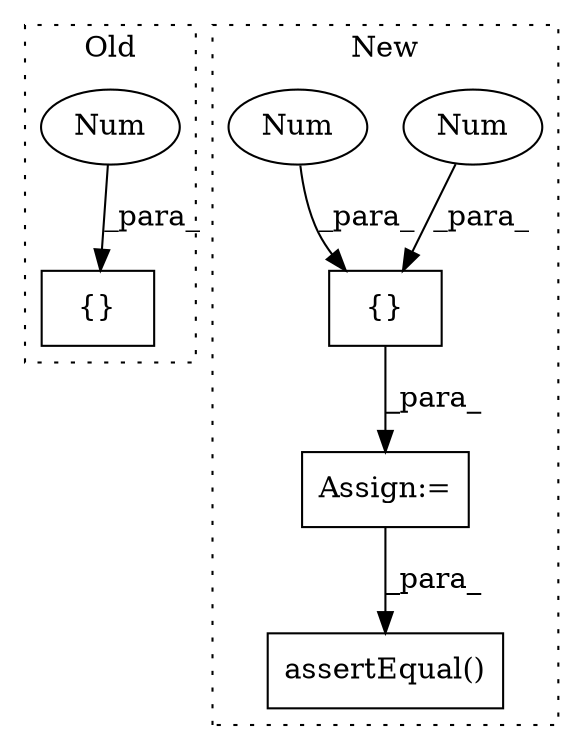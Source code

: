 digraph G {
subgraph cluster0 {
1 [label="{}" a="59" s="988,997" l="1,0" shape="box"];
5 [label="Num" a="76" s="989" l="3" shape="ellipse"];
label = "Old";
style="dotted";
}
subgraph cluster1 {
2 [label="assertEqual()" a="75" s="1182,1251" l="17,1" shape="box"];
3 [label="{}" a="59" s="1062,1073" l="1,0" shape="box"];
4 [label="Assign:=" a="68" s="1059" l="3" shape="box"];
6 [label="Num" a="76" s="1072" l="1" shape="ellipse"];
7 [label="Num" a="76" s="1069" l="1" shape="ellipse"];
label = "New";
style="dotted";
}
3 -> 4 [label="_para_"];
4 -> 2 [label="_para_"];
5 -> 1 [label="_para_"];
6 -> 3 [label="_para_"];
7 -> 3 [label="_para_"];
}